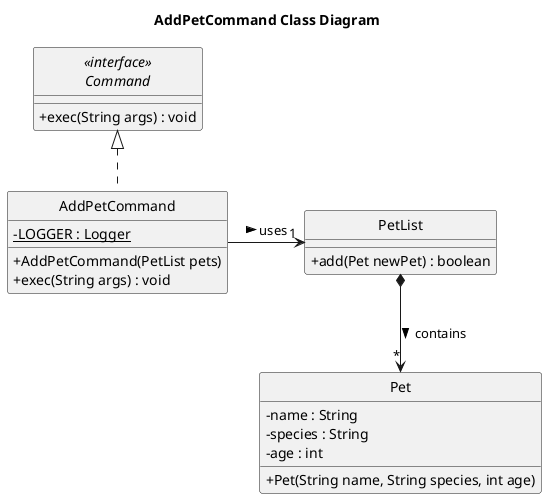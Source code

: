 @startuml
skinparam classAttributeIconSize 0
hide circle

title AddPetCommand Class Diagram

interface "<<interface>>\nCommand" as Command {
    + exec(String args) : void
}

class AddPetCommand {
    - {static} LOGGER : Logger
    + AddPetCommand(PetList pets)
    + exec(String args) : void
}

class PetList {
    + add(Pet newPet) : boolean
}

class Pet {
    - name : String
    - species : String
    - age : int
    + Pet(String name, String species, int age)
}

Command <|.. AddPetCommand

AddPetCommand --> "1" PetList : uses >

PetList *--> "*" Pet : contains >

AddPetCommand -right[hidden]- PetList

@enduml